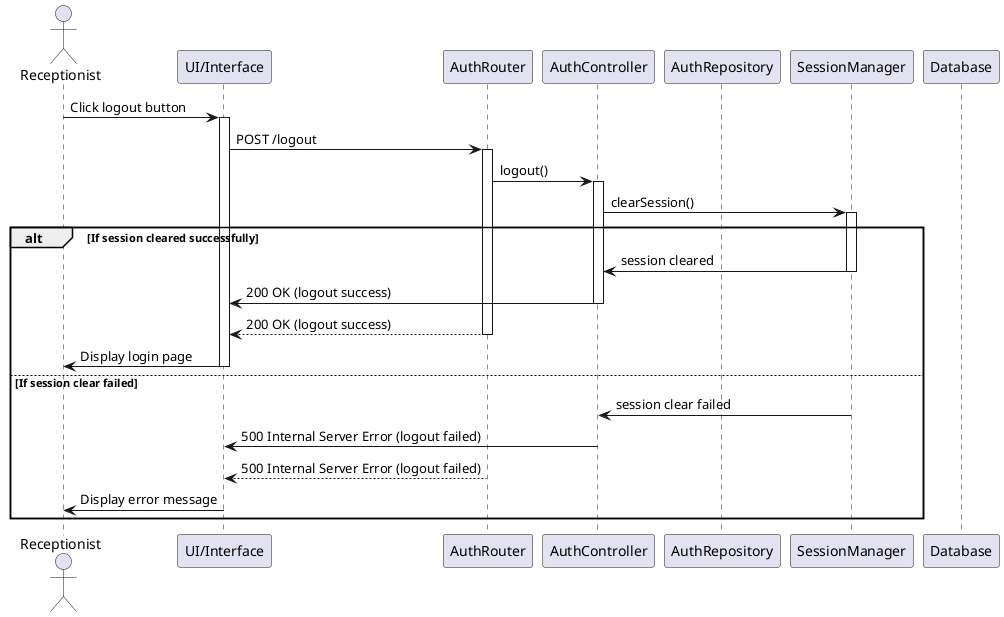@startuml
actor Receptionist
participant "UI/Interface" as UI
participant "AuthRouter" as Router
participant "AuthController" as Controller
participant "AuthRepository" as Repository
participant "SessionManager" as SessionManager
participant "Database" as DB

Receptionist -> UI: Click logout button
activate UI
UI -> Router: POST /logout
activate Router
Router -> Controller: logout()
activate Controller
Controller -> SessionManager: clearSession()
activate SessionManager

alt If session cleared successfully
    SessionManager -> Controller: session cleared
    deactivate SessionManager
    Controller -> UI: 200 OK (logout success)
    deactivate Controller
    Router --> UI: 200 OK (logout success)
    deactivate Router
    UI -> Receptionist: Display login page
    deactivate UI
else If session clear failed
    SessionManager -> Controller: session clear failed
    deactivate SessionManager
    Controller -> UI: 500 Internal Server Error (logout failed)
    deactivate Controller
    Router --> UI: 500 Internal Server Error (logout failed)
    deactivate Router
    UI -> Receptionist: Display error message
    deactivate UI
end
@enduml
